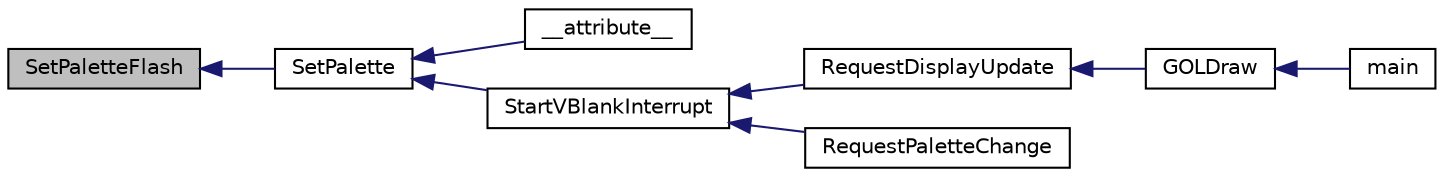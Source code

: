 digraph "SetPaletteFlash"
{
  edge [fontname="Helvetica",fontsize="10",labelfontname="Helvetica",labelfontsize="10"];
  node [fontname="Helvetica",fontsize="10",shape=record];
  rankdir="LR";
  Node1 [label="SetPaletteFlash",height=0.2,width=0.4,color="black", fillcolor="grey75", style="filled", fontcolor="black"];
  Node1 -> Node2 [dir="back",color="midnightblue",fontsize="10",style="solid"];
  Node2 [label="SetPalette",height=0.2,width=0.4,color="black", fillcolor="white", style="filled",URL="$_palette_8h.html#a4cd91e710974fcd3eead8f1667fee977"];
  Node2 -> Node3 [dir="back",color="midnightblue",fontsize="10",style="solid"];
  Node3 [label="__attribute__",height=0.2,width=0.4,color="black", fillcolor="white", style="filled",URL="$mchp_gfx_drv_8c.html#afe092795b3220f38b62c7e90763e2f30"];
  Node2 -> Node4 [dir="back",color="midnightblue",fontsize="10",style="solid"];
  Node4 [label="StartVBlankInterrupt",height=0.2,width=0.4,color="black", fillcolor="white", style="filled",URL="$_palette_8c.html#aafc99fb00545763188038ccb970465b8"];
  Node4 -> Node5 [dir="back",color="midnightblue",fontsize="10",style="solid"];
  Node5 [label="RequestDisplayUpdate",height=0.2,width=0.4,color="black", fillcolor="white", style="filled",URL="$_display_driver_8h.html#ad9446e11a4c1005c96973cd73911ca17"];
  Node5 -> Node6 [dir="back",color="midnightblue",fontsize="10",style="solid"];
  Node6 [label="GOLDraw",height=0.2,width=0.4,color="black", fillcolor="white", style="filled",URL="$_g_o_l_8h.html#aaff93fae1051821fec4c1a81513628ca"];
  Node6 -> Node7 [dir="back",color="midnightblue",fontsize="10",style="solid"];
  Node7 [label="main",height=0.2,width=0.4,color="black", fillcolor="white", style="filled",URL="$_graphics_2_g_d_d_2_default___template_2_main_8c.html#a840291bc02cba5474a4cb46a9b9566fe"];
  Node4 -> Node8 [dir="back",color="midnightblue",fontsize="10",style="solid"];
  Node8 [label="RequestPaletteChange",height=0.2,width=0.4,color="black", fillcolor="white", style="filled",URL="$_palette_8h.html#a25ee30a5cd482faeee888f5d4da1e31e"];
}
